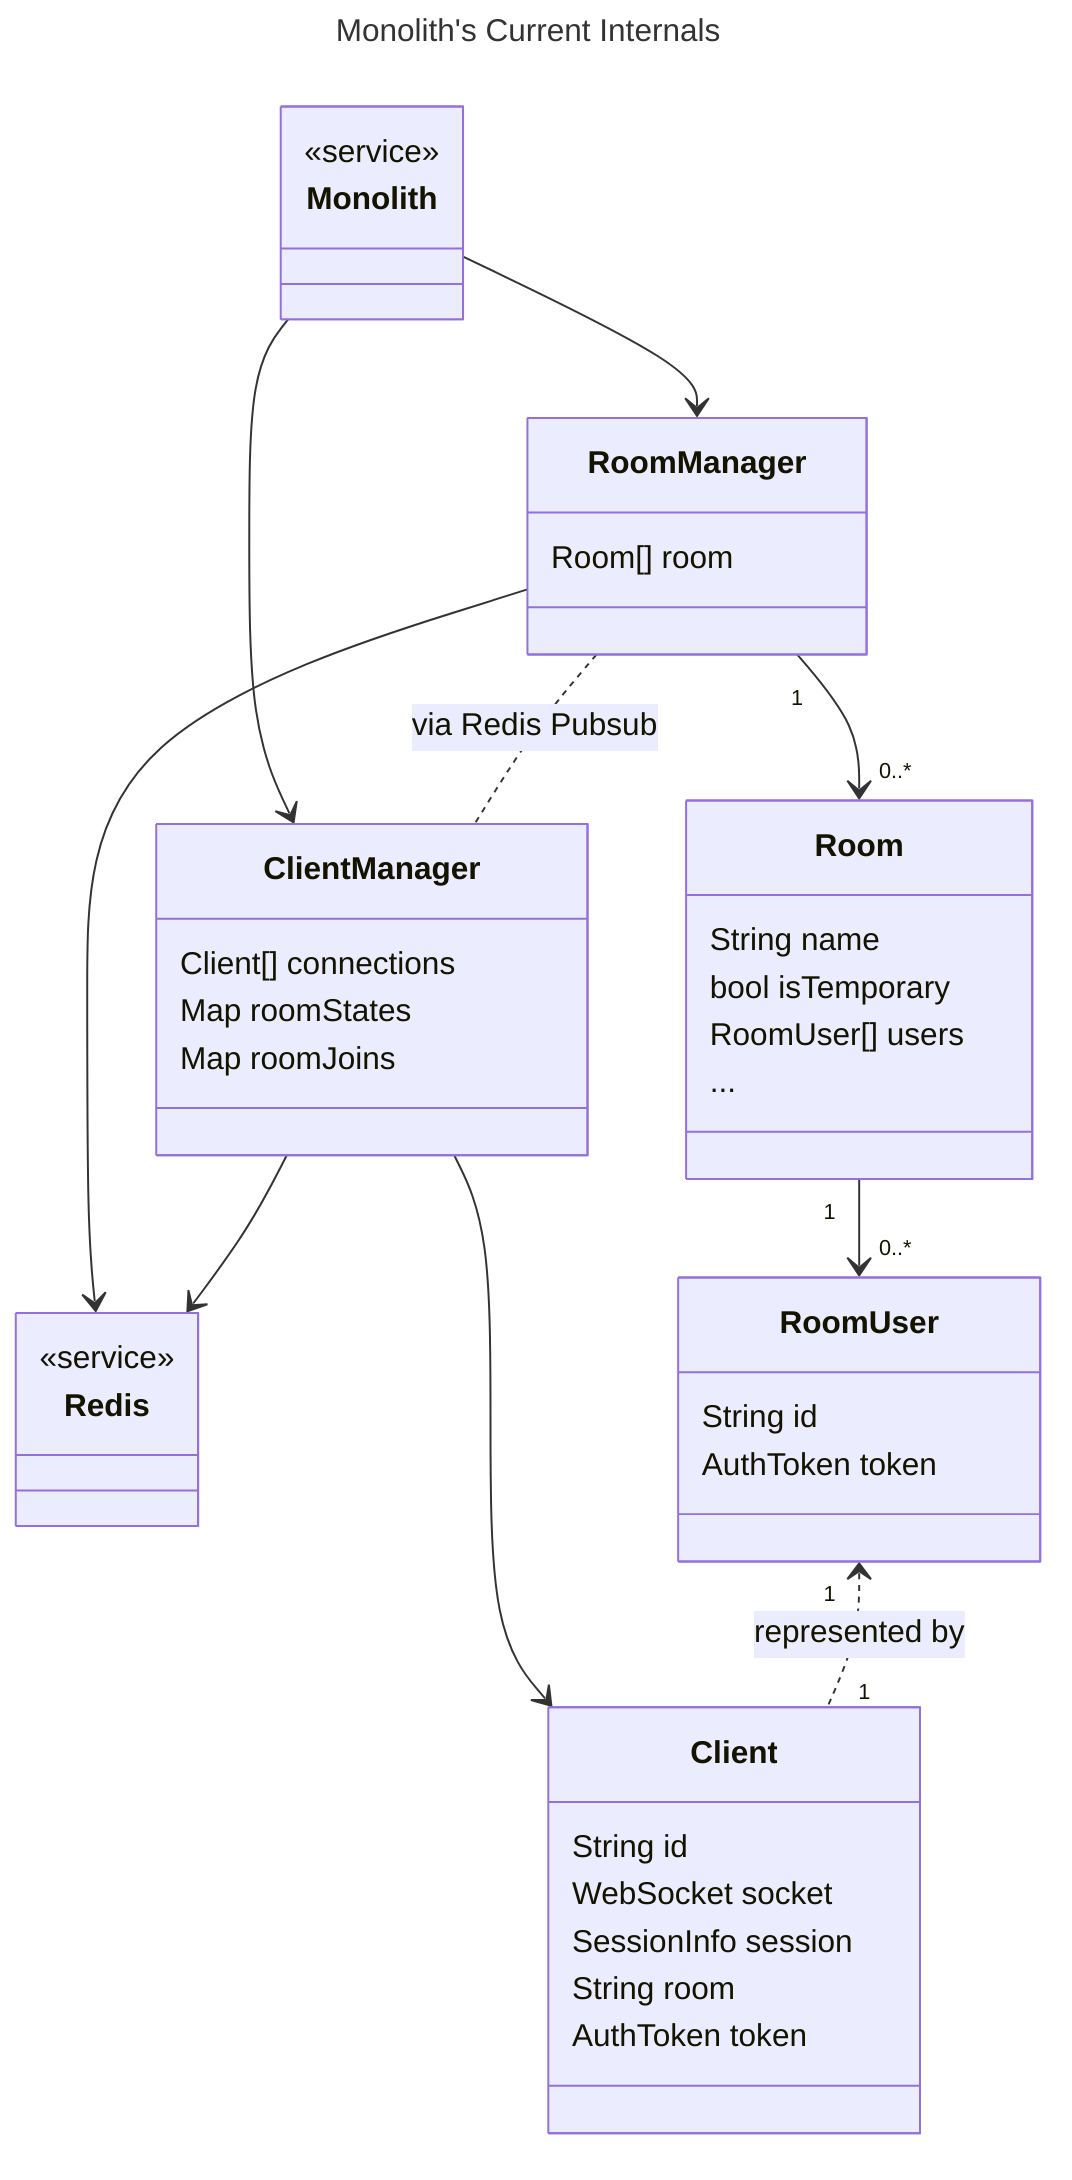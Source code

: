 ---
title: Monolith's Current Internals
---
classDiagram
    class Monolith {
        <<service>>
    }

    Monolith --> RoomManager
    Monolith --> ClientManager

    class Redis {
        <<service>>
    }

    class RoomManager {
        Room[] room
    }

    RoomManager "1" --> "0..*" Room

    class Room {
        String name
        bool isTemporary
        RoomUser[] users
        ...
    }

    class ClientManager {
        Client[] connections
        Map roomStates
        Map roomJoins
    }

    RoomManager .. ClientManager: via Redis Pubsub
    RoomManager --> Redis
    ClientManager --> Redis

    class Client {
        String id
        WebSocket socket
        SessionInfo session
        String room
        AuthToken token
    }

    ClientManager --> Client

    class RoomUser {
        String id
        AuthToken token
    }

    Room "1" --> "0..*" RoomUser
    RoomUser "1" <.. "1" Client: represented by